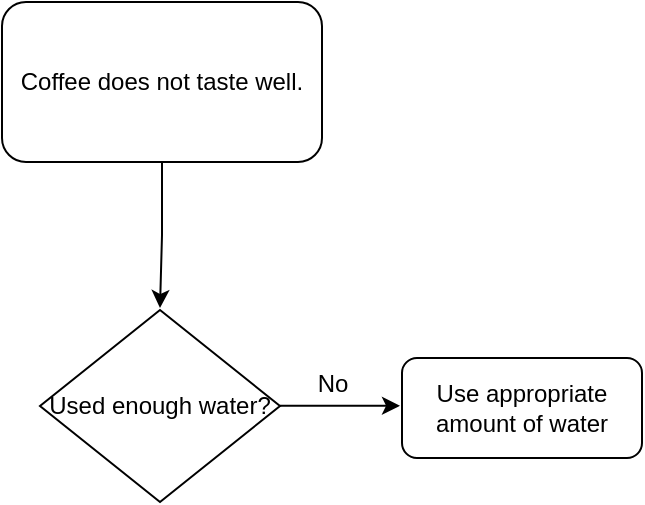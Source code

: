 <mxfile version="23.0.0" type="github">
  <diagram name="Page-1" id="WiqSVp00HvFaXut3ixDZ">
    <mxGraphModel dx="880" dy="1629" grid="1" gridSize="10" guides="1" tooltips="1" connect="1" arrows="1" fold="1" page="1" pageScale="1" pageWidth="827" pageHeight="1169" math="0" shadow="0">
      <root>
        <mxCell id="0" />
        <mxCell id="1" parent="0" />
        <mxCell id="EAjmZisyZm97tcP2uOi2-6" value="" style="edgeStyle=orthogonalEdgeStyle;rounded=0;orthogonalLoop=1;jettySize=auto;html=1;exitX=0.5;exitY=1;exitDx=0;exitDy=0;" parent="1" source="EAjmZisyZm97tcP2uOi2-2" edge="1">
          <mxGeometry relative="1" as="geometry">
            <mxPoint x="399" y="-307" as="sourcePoint" />
            <mxPoint x="399.0" y="-247.0" as="targetPoint" />
          </mxGeometry>
        </mxCell>
        <mxCell id="EAjmZisyZm97tcP2uOi2-2" value="Coffee does not taste well." style="rounded=1;whiteSpace=wrap;html=1;" parent="1" vertex="1">
          <mxGeometry x="320" y="-400" width="160" height="80" as="geometry" />
        </mxCell>
        <mxCell id="EAjmZisyZm97tcP2uOi2-4" value="Used enough water?" style="rhombus;whiteSpace=wrap;html=1;" parent="1" vertex="1">
          <mxGeometry x="339" y="-246" width="120" height="96" as="geometry" />
        </mxCell>
        <mxCell id="EAjmZisyZm97tcP2uOi2-5" value="" style="endArrow=classic;html=1;rounded=0;" parent="1" edge="1">
          <mxGeometry width="50" height="50" relative="1" as="geometry">
            <mxPoint x="459" y="-198.09" as="sourcePoint" />
            <mxPoint x="519" y="-198.09" as="targetPoint" />
          </mxGeometry>
        </mxCell>
        <mxCell id="EAjmZisyZm97tcP2uOi2-8" value="Use appropriate amount of water" style="rounded=1;whiteSpace=wrap;html=1;" parent="1" vertex="1">
          <mxGeometry x="520" y="-222" width="120" height="50" as="geometry" />
        </mxCell>
        <mxCell id="EAjmZisyZm97tcP2uOi2-9" value="&lt;br&gt;No" style="text;html=1;align=center;verticalAlign=middle;resizable=0;points=[];autosize=1;strokeColor=none;fillColor=none;" parent="1" vertex="1">
          <mxGeometry x="465" y="-237" width="40" height="40" as="geometry" />
        </mxCell>
      </root>
    </mxGraphModel>
  </diagram>
</mxfile>
